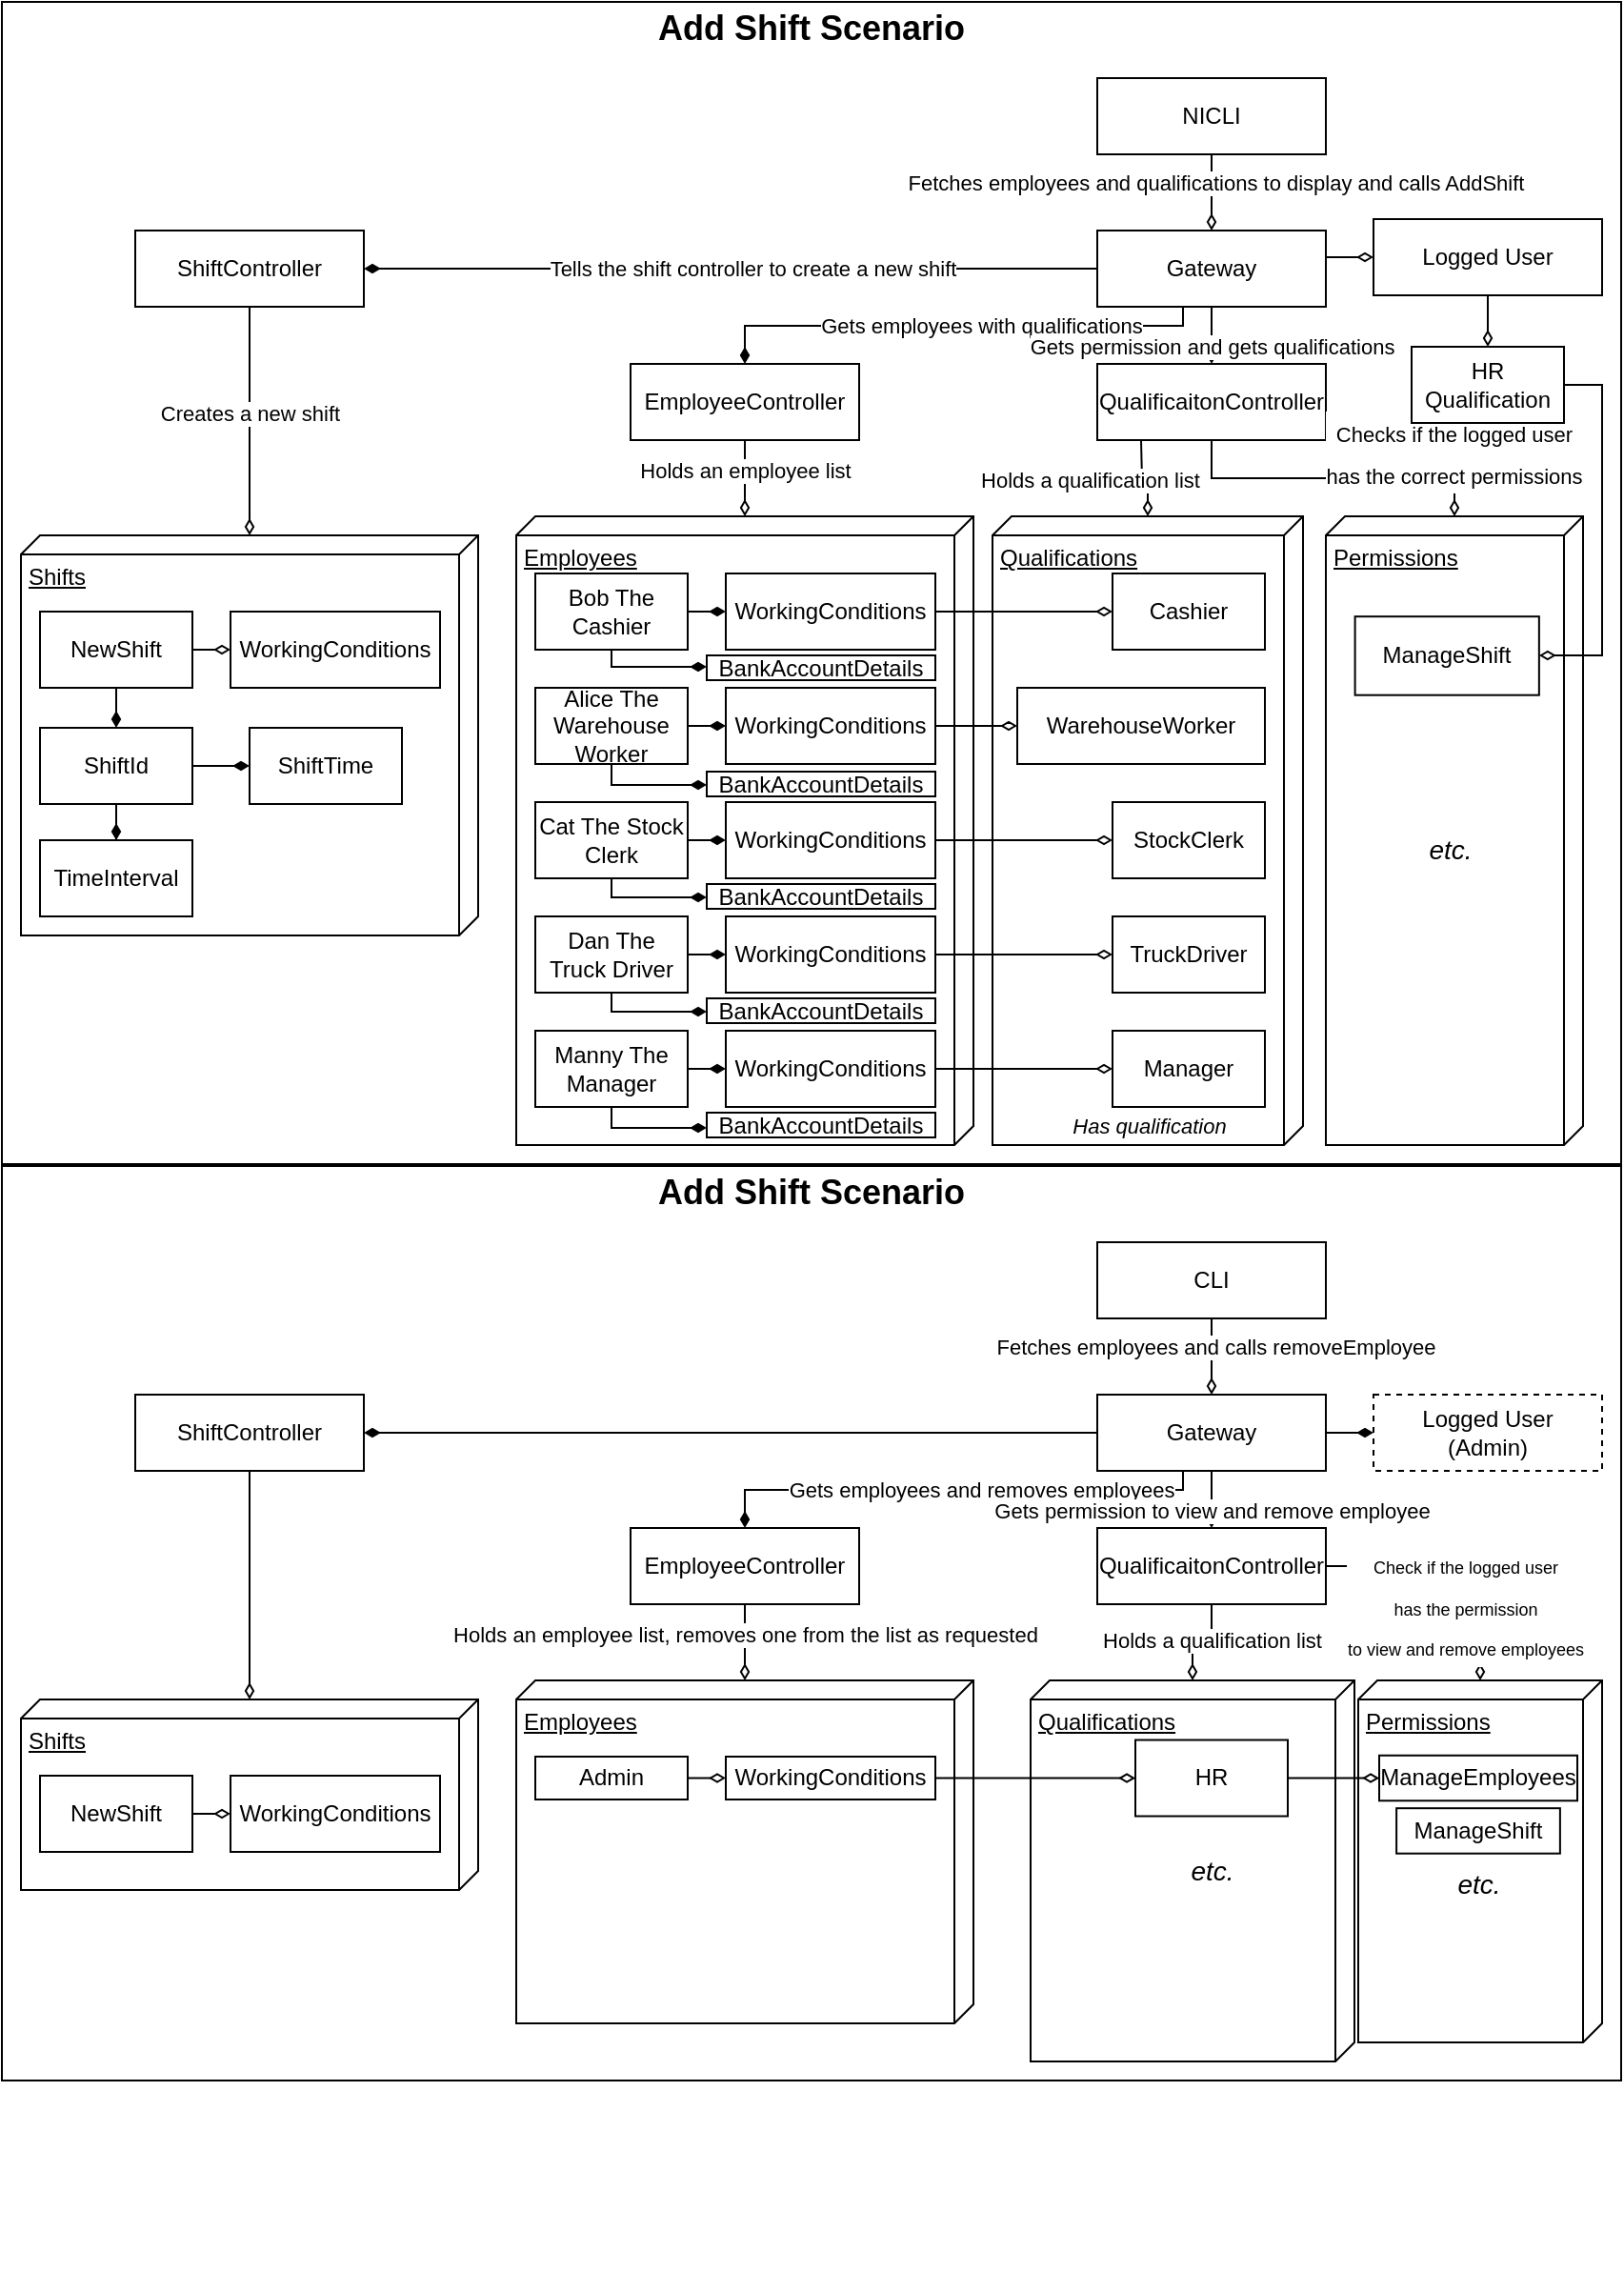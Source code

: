<mxfile version="17.5.0" type="device"><diagram id="x7y2gFrexJOSXQIe6Ngr" name="Page-1"><mxGraphModel dx="436" dy="1509" grid="1" gridSize="10" guides="1" tooltips="1" connect="1" arrows="1" fold="1" page="1" pageScale="1" pageWidth="850" pageHeight="1100" math="0" shadow="0"><root><mxCell id="0"/><mxCell id="1" parent="0"/><mxCell id="nNT-ME15mGdA9s5kfdMO-97" value="" style="group" parent="1" vertex="1" connectable="0"><mxGeometry y="-1" width="850" height="610" as="geometry"/></mxCell><mxCell id="nNT-ME15mGdA9s5kfdMO-95" value="&lt;p style=&quot;margin: 0px ; margin-top: 4px ; text-align: center&quot;&gt;&lt;b&gt;&lt;font style=&quot;font-size: 18px&quot;&gt;Add Shift Scenario&lt;/font&gt;&lt;/b&gt;&lt;/p&gt;" style="verticalAlign=top;align=left;overflow=fill;fontSize=12;fontFamily=Helvetica;html=1;" parent="nNT-ME15mGdA9s5kfdMO-97" vertex="1"><mxGeometry width="850" height="610" as="geometry"/></mxCell><mxCell id="nNT-ME15mGdA9s5kfdMO-96" value="" style="group" parent="nNT-ME15mGdA9s5kfdMO-97" vertex="1" connectable="0"><mxGeometry x="10" y="40" width="830" height="560" as="geometry"/></mxCell><mxCell id="nNT-ME15mGdA9s5kfdMO-5" value="ShiftController" style="rounded=0;whiteSpace=wrap;html=1;" parent="nNT-ME15mGdA9s5kfdMO-96" vertex="1"><mxGeometry x="60" y="80" width="120" height="40" as="geometry"/></mxCell><mxCell id="nNT-ME15mGdA9s5kfdMO-7" value="EmployeeController" style="rounded=0;whiteSpace=wrap;html=1;" parent="nNT-ME15mGdA9s5kfdMO-96" vertex="1"><mxGeometry x="320" y="150" width="120" height="40" as="geometry"/></mxCell><mxCell id="nNT-ME15mGdA9s5kfdMO-8" value="QualificaitonController" style="rounded=0;whiteSpace=wrap;html=1;" parent="nNT-ME15mGdA9s5kfdMO-96" vertex="1"><mxGeometry x="565" y="150" width="120" height="40" as="geometry"/></mxCell><mxCell id="nNT-ME15mGdA9s5kfdMO-38" value="" style="group" parent="nNT-ME15mGdA9s5kfdMO-96" vertex="1" connectable="0"><mxGeometry x="260" y="230" width="240" height="330" as="geometry"/></mxCell><mxCell id="nNT-ME15mGdA9s5kfdMO-31" value="Employees" style="verticalAlign=top;align=left;spacingTop=8;spacingLeft=2;spacingRight=12;shape=cube;size=10;direction=south;fontStyle=4;html=1;" parent="nNT-ME15mGdA9s5kfdMO-38" vertex="1"><mxGeometry width="240" height="330" as="geometry"/></mxCell><mxCell id="nNT-ME15mGdA9s5kfdMO-50" style="edgeStyle=orthogonalEdgeStyle;rounded=0;orthogonalLoop=1;jettySize=auto;html=1;endArrow=diamondThin;endFill=1;" parent="nNT-ME15mGdA9s5kfdMO-38" source="nNT-ME15mGdA9s5kfdMO-12" target="nNT-ME15mGdA9s5kfdMO-32" edge="1"><mxGeometry relative="1" as="geometry"><Array as="points"><mxPoint x="100" y="50"/><mxPoint x="100" y="50"/></Array></mxGeometry></mxCell><mxCell id="nNT-ME15mGdA9s5kfdMO-12" value="Bob The Cashier" style="rounded=0;whiteSpace=wrap;html=1;" parent="nNT-ME15mGdA9s5kfdMO-38" vertex="1"><mxGeometry x="10" y="30" width="80" height="40" as="geometry"/></mxCell><mxCell id="nNT-ME15mGdA9s5kfdMO-49" style="edgeStyle=orthogonalEdgeStyle;rounded=0;orthogonalLoop=1;jettySize=auto;html=1;endArrow=diamondThin;endFill=1;" parent="nNT-ME15mGdA9s5kfdMO-38" source="nNT-ME15mGdA9s5kfdMO-13" target="nNT-ME15mGdA9s5kfdMO-33" edge="1"><mxGeometry relative="1" as="geometry"><Array as="points"><mxPoint x="100" y="110"/><mxPoint x="100" y="110"/></Array></mxGeometry></mxCell><mxCell id="PrtXoSuCr8YAIkFgMdUW-83" style="edgeStyle=orthogonalEdgeStyle;rounded=0;orthogonalLoop=1;jettySize=auto;html=1;endArrow=diamondThin;endFill=1;" edge="1" parent="nNT-ME15mGdA9s5kfdMO-38" source="nNT-ME15mGdA9s5kfdMO-13" target="PrtXoSuCr8YAIkFgMdUW-79"><mxGeometry relative="1" as="geometry"><Array as="points"><mxPoint x="50" y="141"/></Array></mxGeometry></mxCell><mxCell id="nNT-ME15mGdA9s5kfdMO-13" value="Alice The Warehouse Worker" style="rounded=0;whiteSpace=wrap;html=1;" parent="nNT-ME15mGdA9s5kfdMO-38" vertex="1"><mxGeometry x="10" y="90" width="80" height="40" as="geometry"/></mxCell><mxCell id="nNT-ME15mGdA9s5kfdMO-48" style="edgeStyle=orthogonalEdgeStyle;rounded=0;orthogonalLoop=1;jettySize=auto;html=1;endArrow=diamondThin;endFill=1;" parent="nNT-ME15mGdA9s5kfdMO-38" source="nNT-ME15mGdA9s5kfdMO-14" target="nNT-ME15mGdA9s5kfdMO-34" edge="1"><mxGeometry relative="1" as="geometry"><Array as="points"><mxPoint x="100" y="170"/><mxPoint x="100" y="170"/></Array></mxGeometry></mxCell><mxCell id="PrtXoSuCr8YAIkFgMdUW-84" style="edgeStyle=orthogonalEdgeStyle;rounded=0;orthogonalLoop=1;jettySize=auto;html=1;endArrow=diamondThin;endFill=1;" edge="1" parent="nNT-ME15mGdA9s5kfdMO-38" source="nNT-ME15mGdA9s5kfdMO-14" target="PrtXoSuCr8YAIkFgMdUW-80"><mxGeometry relative="1" as="geometry"><Array as="points"><mxPoint x="50" y="200"/></Array></mxGeometry></mxCell><mxCell id="nNT-ME15mGdA9s5kfdMO-14" value="Cat The Stock Clerk" style="rounded=0;whiteSpace=wrap;html=1;" parent="nNT-ME15mGdA9s5kfdMO-38" vertex="1"><mxGeometry x="10" y="150" width="80" height="40" as="geometry"/></mxCell><mxCell id="nNT-ME15mGdA9s5kfdMO-47" style="edgeStyle=orthogonalEdgeStyle;rounded=0;orthogonalLoop=1;jettySize=auto;html=1;endArrow=diamondThin;endFill=1;" parent="nNT-ME15mGdA9s5kfdMO-38" source="nNT-ME15mGdA9s5kfdMO-15" target="nNT-ME15mGdA9s5kfdMO-35" edge="1"><mxGeometry relative="1" as="geometry"><Array as="points"><mxPoint x="100" y="230"/><mxPoint x="100" y="230"/></Array></mxGeometry></mxCell><mxCell id="PrtXoSuCr8YAIkFgMdUW-85" style="edgeStyle=orthogonalEdgeStyle;rounded=0;orthogonalLoop=1;jettySize=auto;html=1;endArrow=diamondThin;endFill=1;" edge="1" parent="nNT-ME15mGdA9s5kfdMO-38" source="nNT-ME15mGdA9s5kfdMO-15" target="PrtXoSuCr8YAIkFgMdUW-81"><mxGeometry relative="1" as="geometry"><Array as="points"><mxPoint x="50" y="260"/></Array></mxGeometry></mxCell><mxCell id="nNT-ME15mGdA9s5kfdMO-15" value="Dan The Truck Driver" style="rounded=0;whiteSpace=wrap;html=1;" parent="nNT-ME15mGdA9s5kfdMO-38" vertex="1"><mxGeometry x="10" y="210" width="80" height="40" as="geometry"/></mxCell><mxCell id="nNT-ME15mGdA9s5kfdMO-46" style="edgeStyle=orthogonalEdgeStyle;rounded=0;orthogonalLoop=1;jettySize=auto;html=1;endArrow=diamondThin;endFill=1;" parent="nNT-ME15mGdA9s5kfdMO-38" source="nNT-ME15mGdA9s5kfdMO-16" target="nNT-ME15mGdA9s5kfdMO-36" edge="1"><mxGeometry relative="1" as="geometry"><Array as="points"><mxPoint x="100" y="290"/><mxPoint x="100" y="290"/></Array></mxGeometry></mxCell><mxCell id="PrtXoSuCr8YAIkFgMdUW-86" style="edgeStyle=orthogonalEdgeStyle;rounded=0;orthogonalLoop=1;jettySize=auto;html=1;endArrow=diamondThin;endFill=1;" edge="1" parent="nNT-ME15mGdA9s5kfdMO-38" source="nNT-ME15mGdA9s5kfdMO-16" target="PrtXoSuCr8YAIkFgMdUW-82"><mxGeometry relative="1" as="geometry"><Array as="points"><mxPoint x="50" y="321"/></Array></mxGeometry></mxCell><mxCell id="nNT-ME15mGdA9s5kfdMO-16" value="Manny The Manager" style="rounded=0;whiteSpace=wrap;html=1;" parent="nNT-ME15mGdA9s5kfdMO-38" vertex="1"><mxGeometry x="10" y="270" width="80" height="40" as="geometry"/></mxCell><mxCell id="nNT-ME15mGdA9s5kfdMO-32" value="WorkingConditions" style="rounded=0;whiteSpace=wrap;html=1;" parent="nNT-ME15mGdA9s5kfdMO-38" vertex="1"><mxGeometry x="110" y="30" width="110" height="40" as="geometry"/></mxCell><mxCell id="nNT-ME15mGdA9s5kfdMO-33" value="WorkingConditions" style="rounded=0;whiteSpace=wrap;html=1;" parent="nNT-ME15mGdA9s5kfdMO-38" vertex="1"><mxGeometry x="110" y="90" width="110" height="40" as="geometry"/></mxCell><mxCell id="nNT-ME15mGdA9s5kfdMO-34" value="WorkingConditions" style="rounded=0;whiteSpace=wrap;html=1;" parent="nNT-ME15mGdA9s5kfdMO-38" vertex="1"><mxGeometry x="110" y="150" width="110" height="40" as="geometry"/></mxCell><mxCell id="nNT-ME15mGdA9s5kfdMO-35" value="WorkingConditions" style="rounded=0;whiteSpace=wrap;html=1;" parent="nNT-ME15mGdA9s5kfdMO-38" vertex="1"><mxGeometry x="110" y="210" width="110" height="40" as="geometry"/></mxCell><mxCell id="nNT-ME15mGdA9s5kfdMO-36" value="WorkingConditions" style="rounded=0;whiteSpace=wrap;html=1;" parent="nNT-ME15mGdA9s5kfdMO-38" vertex="1"><mxGeometry x="110" y="270" width="110" height="40" as="geometry"/></mxCell><mxCell id="PrtXoSuCr8YAIkFgMdUW-79" value="BankAccountDetails" style="rounded=0;whiteSpace=wrap;html=1;" vertex="1" parent="nNT-ME15mGdA9s5kfdMO-38"><mxGeometry x="100" y="134" width="120" height="13" as="geometry"/></mxCell><mxCell id="PrtXoSuCr8YAIkFgMdUW-80" value="BankAccountDetails" style="rounded=0;whiteSpace=wrap;html=1;" vertex="1" parent="nNT-ME15mGdA9s5kfdMO-38"><mxGeometry x="100" y="193" width="120" height="13" as="geometry"/></mxCell><mxCell id="PrtXoSuCr8YAIkFgMdUW-81" value="BankAccountDetails" style="rounded=0;whiteSpace=wrap;html=1;" vertex="1" parent="nNT-ME15mGdA9s5kfdMO-38"><mxGeometry x="100" y="253" width="120" height="13" as="geometry"/></mxCell><mxCell id="PrtXoSuCr8YAIkFgMdUW-82" value="BankAccountDetails" style="rounded=0;whiteSpace=wrap;html=1;" vertex="1" parent="nNT-ME15mGdA9s5kfdMO-38"><mxGeometry x="100" y="313" width="120" height="13" as="geometry"/></mxCell><mxCell id="nNT-ME15mGdA9s5kfdMO-39" value="" style="group" parent="nNT-ME15mGdA9s5kfdMO-96" vertex="1" connectable="0"><mxGeometry x="540" y="230" width="170" height="330" as="geometry"/></mxCell><mxCell id="nNT-ME15mGdA9s5kfdMO-30" value="Qualifications" style="verticalAlign=top;align=left;spacingTop=8;spacingLeft=2;spacingRight=12;shape=cube;size=10;direction=south;fontStyle=4;html=1;" parent="nNT-ME15mGdA9s5kfdMO-39" vertex="1"><mxGeometry x="-30" width="163" height="330" as="geometry"/></mxCell><mxCell id="nNT-ME15mGdA9s5kfdMO-24" value="Cashier" style="rounded=0;whiteSpace=wrap;html=1;" parent="nNT-ME15mGdA9s5kfdMO-39" vertex="1"><mxGeometry x="33" y="30" width="80" height="40" as="geometry"/></mxCell><mxCell id="nNT-ME15mGdA9s5kfdMO-25" value="WarehouseWorker" style="rounded=0;whiteSpace=wrap;html=1;" parent="nNT-ME15mGdA9s5kfdMO-39" vertex="1"><mxGeometry x="-17" y="90" width="130" height="40" as="geometry"/></mxCell><mxCell id="nNT-ME15mGdA9s5kfdMO-26" value="StockClerk" style="rounded=0;whiteSpace=wrap;html=1;" parent="nNT-ME15mGdA9s5kfdMO-39" vertex="1"><mxGeometry x="33" y="150" width="80" height="40" as="geometry"/></mxCell><mxCell id="nNT-ME15mGdA9s5kfdMO-27" value="TruckDriver" style="rounded=0;whiteSpace=wrap;html=1;" parent="nNT-ME15mGdA9s5kfdMO-39" vertex="1"><mxGeometry x="33" y="210" width="80" height="40" as="geometry"/></mxCell><mxCell id="nNT-ME15mGdA9s5kfdMO-28" value="Manager" style="rounded=0;whiteSpace=wrap;html=1;" parent="nNT-ME15mGdA9s5kfdMO-39" vertex="1"><mxGeometry x="33" y="270" width="80" height="40" as="geometry"/></mxCell><mxCell id="nNT-ME15mGdA9s5kfdMO-58" value="&lt;i&gt;Has qualification&lt;/i&gt;" style="text;html=1;align=center;verticalAlign=middle;resizable=0;points=[];autosize=1;strokeColor=none;fillColor=none;fontSize=11;" parent="nNT-ME15mGdA9s5kfdMO-39" vertex="1"><mxGeometry x="1.5" y="310" width="100" height="20" as="geometry"/></mxCell><mxCell id="nNT-ME15mGdA9s5kfdMO-11" style="edgeStyle=orthogonalEdgeStyle;rounded=0;orthogonalLoop=1;jettySize=auto;html=1;exitX=0.5;exitY=1;exitDx=0;exitDy=0;endArrow=diamondThin;endFill=1;" parent="nNT-ME15mGdA9s5kfdMO-96" source="nNT-ME15mGdA9s5kfdMO-5" target="nNT-ME15mGdA9s5kfdMO-5" edge="1"><mxGeometry relative="1" as="geometry"/></mxCell><mxCell id="nNT-ME15mGdA9s5kfdMO-37" style="edgeStyle=orthogonalEdgeStyle;rounded=0;orthogonalLoop=1;jettySize=auto;html=1;endArrow=diamondThin;endFill=0;" parent="nNT-ME15mGdA9s5kfdMO-96" source="nNT-ME15mGdA9s5kfdMO-7" target="nNT-ME15mGdA9s5kfdMO-31" edge="1"><mxGeometry relative="1" as="geometry"/></mxCell><mxCell id="nNT-ME15mGdA9s5kfdMO-56" value="Holds an employee list" style="edgeLabel;html=1;align=center;verticalAlign=middle;resizable=0;points=[];fontSize=11;" parent="nNT-ME15mGdA9s5kfdMO-37" vertex="1" connectable="0"><mxGeometry x="-0.222" relative="1" as="geometry"><mxPoint as="offset"/></mxGeometry></mxCell><mxCell id="nNT-ME15mGdA9s5kfdMO-40" style="edgeStyle=orthogonalEdgeStyle;rounded=0;orthogonalLoop=1;jettySize=auto;html=1;endArrow=diamondThin;endFill=0;" parent="nNT-ME15mGdA9s5kfdMO-96" target="nNT-ME15mGdA9s5kfdMO-30" edge="1"><mxGeometry relative="1" as="geometry"><mxPoint x="588" y="190" as="sourcePoint"/></mxGeometry></mxCell><mxCell id="nNT-ME15mGdA9s5kfdMO-82" value="Holds a qualification list" style="edgeLabel;html=1;align=center;verticalAlign=middle;resizable=0;points=[];fontSize=11;" parent="nNT-ME15mGdA9s5kfdMO-40" vertex="1" connectable="0"><mxGeometry x="-0.246" relative="1" as="geometry"><mxPoint x="-28" y="5" as="offset"/></mxGeometry></mxCell><mxCell id="nNT-ME15mGdA9s5kfdMO-41" style="edgeStyle=orthogonalEdgeStyle;rounded=0;orthogonalLoop=1;jettySize=auto;html=1;endArrow=diamondThin;endFill=0;" parent="nNT-ME15mGdA9s5kfdMO-96" source="nNT-ME15mGdA9s5kfdMO-32" target="nNT-ME15mGdA9s5kfdMO-24" edge="1"><mxGeometry relative="1" as="geometry"/></mxCell><mxCell id="nNT-ME15mGdA9s5kfdMO-42" style="edgeStyle=orthogonalEdgeStyle;rounded=0;orthogonalLoop=1;jettySize=auto;html=1;endArrow=diamondThin;endFill=0;" parent="nNT-ME15mGdA9s5kfdMO-96" source="nNT-ME15mGdA9s5kfdMO-33" target="nNT-ME15mGdA9s5kfdMO-25" edge="1"><mxGeometry relative="1" as="geometry"/></mxCell><mxCell id="nNT-ME15mGdA9s5kfdMO-43" style="edgeStyle=orthogonalEdgeStyle;rounded=0;orthogonalLoop=1;jettySize=auto;html=1;endArrow=diamondThin;endFill=0;" parent="nNT-ME15mGdA9s5kfdMO-96" source="nNT-ME15mGdA9s5kfdMO-34" target="nNT-ME15mGdA9s5kfdMO-26" edge="1"><mxGeometry relative="1" as="geometry"/></mxCell><mxCell id="nNT-ME15mGdA9s5kfdMO-44" style="edgeStyle=orthogonalEdgeStyle;rounded=0;orthogonalLoop=1;jettySize=auto;html=1;endArrow=diamondThin;endFill=0;" parent="nNT-ME15mGdA9s5kfdMO-96" source="nNT-ME15mGdA9s5kfdMO-35" target="nNT-ME15mGdA9s5kfdMO-27" edge="1"><mxGeometry relative="1" as="geometry"/></mxCell><mxCell id="nNT-ME15mGdA9s5kfdMO-45" style="edgeStyle=orthogonalEdgeStyle;rounded=0;orthogonalLoop=1;jettySize=auto;html=1;endArrow=diamondThin;endFill=0;" parent="nNT-ME15mGdA9s5kfdMO-96" source="nNT-ME15mGdA9s5kfdMO-36" target="nNT-ME15mGdA9s5kfdMO-28" edge="1"><mxGeometry relative="1" as="geometry"/></mxCell><mxCell id="nNT-ME15mGdA9s5kfdMO-78" style="edgeStyle=orthogonalEdgeStyle;rounded=0;orthogonalLoop=1;jettySize=auto;html=1;fontSize=11;endArrow=diamondThin;endFill=0;" parent="nNT-ME15mGdA9s5kfdMO-96" source="nNT-ME15mGdA9s5kfdMO-5" target="nNT-ME15mGdA9s5kfdMO-60" edge="1"><mxGeometry relative="1" as="geometry"/></mxCell><mxCell id="nNT-ME15mGdA9s5kfdMO-79" value="Creates a new shift" style="edgeLabel;html=1;align=center;verticalAlign=middle;resizable=0;points=[];fontSize=11;" parent="nNT-ME15mGdA9s5kfdMO-78" vertex="1" connectable="0"><mxGeometry x="-0.07" relative="1" as="geometry"><mxPoint as="offset"/></mxGeometry></mxCell><mxCell id="nNT-ME15mGdA9s5kfdMO-60" value="Shifts" style="verticalAlign=top;align=left;spacingTop=8;spacingLeft=2;spacingRight=12;shape=cube;size=10;direction=south;fontStyle=4;html=1;" parent="nNT-ME15mGdA9s5kfdMO-96" vertex="1"><mxGeometry y="240" width="240" height="210" as="geometry"/></mxCell><mxCell id="PrtXoSuCr8YAIkFgMdUW-70" style="edgeStyle=orthogonalEdgeStyle;rounded=0;orthogonalLoop=1;jettySize=auto;html=1;endArrow=diamondThin;endFill=1;" edge="1" parent="nNT-ME15mGdA9s5kfdMO-96" source="nNT-ME15mGdA9s5kfdMO-62" target="PrtXoSuCr8YAIkFgMdUW-67"><mxGeometry relative="1" as="geometry"/></mxCell><mxCell id="nNT-ME15mGdA9s5kfdMO-62" value="NewShift" style="rounded=0;whiteSpace=wrap;html=1;" parent="nNT-ME15mGdA9s5kfdMO-96" vertex="1"><mxGeometry x="10" y="280" width="80" height="40" as="geometry"/></mxCell><mxCell id="nNT-ME15mGdA9s5kfdMO-71" value="WorkingConditions" style="rounded=0;whiteSpace=wrap;html=1;" parent="nNT-ME15mGdA9s5kfdMO-96" vertex="1"><mxGeometry x="110" y="280" width="110" height="40" as="geometry"/></mxCell><mxCell id="nNT-ME15mGdA9s5kfdMO-61" style="edgeStyle=orthogonalEdgeStyle;rounded=0;orthogonalLoop=1;jettySize=auto;html=1;endArrow=diamondThin;endFill=0;" parent="nNT-ME15mGdA9s5kfdMO-96" source="nNT-ME15mGdA9s5kfdMO-62" target="nNT-ME15mGdA9s5kfdMO-71" edge="1"><mxGeometry relative="1" as="geometry"><Array as="points"><mxPoint x="100" y="300"/><mxPoint x="100" y="300"/></Array></mxGeometry></mxCell><mxCell id="PrtXoSuCr8YAIkFgMdUW-69" style="edgeStyle=orthogonalEdgeStyle;rounded=0;orthogonalLoop=1;jettySize=auto;html=1;endArrow=diamondThin;endFill=1;" edge="1" parent="nNT-ME15mGdA9s5kfdMO-96" source="PrtXoSuCr8YAIkFgMdUW-67" target="PrtXoSuCr8YAIkFgMdUW-68"><mxGeometry relative="1" as="geometry"/></mxCell><mxCell id="PrtXoSuCr8YAIkFgMdUW-72" style="edgeStyle=orthogonalEdgeStyle;rounded=0;orthogonalLoop=1;jettySize=auto;html=1;endArrow=diamondThin;endFill=1;" edge="1" parent="nNT-ME15mGdA9s5kfdMO-96" source="PrtXoSuCr8YAIkFgMdUW-67" target="PrtXoSuCr8YAIkFgMdUW-71"><mxGeometry relative="1" as="geometry"/></mxCell><mxCell id="PrtXoSuCr8YAIkFgMdUW-67" value="ShiftId" style="rounded=0;whiteSpace=wrap;html=1;" vertex="1" parent="nNT-ME15mGdA9s5kfdMO-96"><mxGeometry x="10" y="341" width="80" height="40" as="geometry"/></mxCell><mxCell id="PrtXoSuCr8YAIkFgMdUW-68" value="ShiftTime" style="rounded=0;whiteSpace=wrap;html=1;" vertex="1" parent="nNT-ME15mGdA9s5kfdMO-96"><mxGeometry x="120" y="341" width="80" height="40" as="geometry"/></mxCell><mxCell id="PrtXoSuCr8YAIkFgMdUW-71" value="TimeInterval" style="rounded=0;whiteSpace=wrap;html=1;" vertex="1" parent="nNT-ME15mGdA9s5kfdMO-96"><mxGeometry x="10" y="400" width="80" height="40" as="geometry"/></mxCell><mxCell id="PrtXoSuCr8YAIkFgMdUW-94" style="edgeStyle=orthogonalEdgeStyle;rounded=0;orthogonalLoop=1;jettySize=auto;html=1;endArrow=diamondThin;endFill=0;" edge="1" parent="nNT-ME15mGdA9s5kfdMO-97" source="nNT-ME15mGdA9s5kfdMO-2" target="PrtXoSuCr8YAIkFgMdUW-74"><mxGeometry relative="1" as="geometry"><Array as="points"><mxPoint x="700" y="134"/><mxPoint x="700" y="134"/></Array></mxGeometry></mxCell><mxCell id="nNT-ME15mGdA9s5kfdMO-2" value="Gateway" style="rounded=0;whiteSpace=wrap;html=1;" parent="nNT-ME15mGdA9s5kfdMO-97" vertex="1"><mxGeometry x="575" y="120" width="120" height="40" as="geometry"/></mxCell><mxCell id="nNT-ME15mGdA9s5kfdMO-4" style="edgeStyle=orthogonalEdgeStyle;rounded=0;orthogonalLoop=1;jettySize=auto;html=1;endArrow=diamondThin;endFill=0;" parent="nNT-ME15mGdA9s5kfdMO-97" source="nNT-ME15mGdA9s5kfdMO-1" target="nNT-ME15mGdA9s5kfdMO-2" edge="1"><mxGeometry relative="1" as="geometry"/></mxCell><mxCell id="nNT-ME15mGdA9s5kfdMO-52" value="Fetches employees and qualifications to display and calls AddShift" style="edgeLabel;html=1;align=center;verticalAlign=middle;resizable=0;points=[];" parent="nNT-ME15mGdA9s5kfdMO-4" vertex="1" connectable="0"><mxGeometry x="-0.258" y="2" relative="1" as="geometry"><mxPoint as="offset"/></mxGeometry></mxCell><mxCell id="nNT-ME15mGdA9s5kfdMO-6" style="edgeStyle=orthogonalEdgeStyle;rounded=0;orthogonalLoop=1;jettySize=auto;html=1;endArrow=diamondThin;endFill=1;" parent="nNT-ME15mGdA9s5kfdMO-97" source="nNT-ME15mGdA9s5kfdMO-2" target="nNT-ME15mGdA9s5kfdMO-5" edge="1"><mxGeometry relative="1" as="geometry"><Array as="points"><mxPoint x="240" y="140"/><mxPoint x="240" y="140"/></Array></mxGeometry></mxCell><mxCell id="nNT-ME15mGdA9s5kfdMO-57" value="Tells the shift controller to create a new shift" style="edgeLabel;html=1;align=center;verticalAlign=middle;resizable=0;points=[];fontSize=11;" parent="nNT-ME15mGdA9s5kfdMO-6" vertex="1" connectable="0"><mxGeometry x="-0.043" y="1" relative="1" as="geometry"><mxPoint x="3" y="-1" as="offset"/></mxGeometry></mxCell><mxCell id="nNT-ME15mGdA9s5kfdMO-9" style="edgeStyle=orthogonalEdgeStyle;rounded=0;orthogonalLoop=1;jettySize=auto;html=1;endArrow=diamondThin;endFill=1;" parent="nNT-ME15mGdA9s5kfdMO-97" source="nNT-ME15mGdA9s5kfdMO-2" target="nNT-ME15mGdA9s5kfdMO-7" edge="1"><mxGeometry relative="1" as="geometry"><Array as="points"><mxPoint x="620" y="170"/><mxPoint x="390" y="170"/></Array></mxGeometry></mxCell><mxCell id="nNT-ME15mGdA9s5kfdMO-80" value="Gets employees with qualifications" style="edgeLabel;html=1;align=center;verticalAlign=middle;resizable=0;points=[];fontSize=11;" parent="nNT-ME15mGdA9s5kfdMO-9" vertex="1" connectable="0"><mxGeometry x="-0.105" relative="1" as="geometry"><mxPoint as="offset"/></mxGeometry></mxCell><mxCell id="nNT-ME15mGdA9s5kfdMO-10" style="edgeStyle=orthogonalEdgeStyle;rounded=0;orthogonalLoop=1;jettySize=auto;html=1;endArrow=diamondThin;endFill=1;" parent="nNT-ME15mGdA9s5kfdMO-97" source="nNT-ME15mGdA9s5kfdMO-2" target="nNT-ME15mGdA9s5kfdMO-8" edge="1"><mxGeometry relative="1" as="geometry"/></mxCell><mxCell id="nNT-ME15mGdA9s5kfdMO-81" value="Gets permission and gets qualifications" style="edgeLabel;html=1;align=center;verticalAlign=middle;resizable=0;points=[];fontSize=11;" parent="nNT-ME15mGdA9s5kfdMO-10" vertex="1" connectable="0"><mxGeometry x="0.644" relative="1" as="geometry"><mxPoint as="offset"/></mxGeometry></mxCell><mxCell id="nNT-ME15mGdA9s5kfdMO-1" value="NICLI" style="rounded=0;whiteSpace=wrap;html=1;" parent="nNT-ME15mGdA9s5kfdMO-97" vertex="1"><mxGeometry x="575" y="40" width="120" height="40" as="geometry"/></mxCell><mxCell id="nNT-ME15mGdA9s5kfdMO-84" value="" style="group" parent="nNT-ME15mGdA9s5kfdMO-97" vertex="1" connectable="0"><mxGeometry x="695" y="270" width="135" height="330" as="geometry"/></mxCell><mxCell id="nNT-ME15mGdA9s5kfdMO-94" value="" style="group" parent="nNT-ME15mGdA9s5kfdMO-84" vertex="1" connectable="0"><mxGeometry width="135" height="330" as="geometry"/></mxCell><mxCell id="nNT-ME15mGdA9s5kfdMO-85" value="Permissions" style="verticalAlign=top;align=left;spacingTop=8;spacingLeft=2;spacingRight=12;shape=cube;size=10;direction=south;fontStyle=4;html=1;" parent="nNT-ME15mGdA9s5kfdMO-94" vertex="1"><mxGeometry width="135" height="330" as="geometry"/></mxCell><mxCell id="nNT-ME15mGdA9s5kfdMO-88" value="ManageShift" style="rounded=0;whiteSpace=wrap;html=1;" parent="nNT-ME15mGdA9s5kfdMO-94" vertex="1"><mxGeometry x="15.31" y="52.594" width="96.615" height="41.25" as="geometry"/></mxCell><mxCell id="nNT-ME15mGdA9s5kfdMO-91" value="&lt;i style=&quot;font-size: 14px&quot;&gt;etc.&lt;/i&gt;" style="text;html=1;resizable=0;autosize=1;align=center;verticalAlign=middle;points=[];fillColor=none;strokeColor=none;rounded=0;fontSize=11;" parent="nNT-ME15mGdA9s5kfdMO-94" vertex="1"><mxGeometry x="45.0" y="165" width="40" height="20" as="geometry"/></mxCell><mxCell id="nNT-ME15mGdA9s5kfdMO-165" style="edgeStyle=orthogonalEdgeStyle;rounded=0;orthogonalLoop=1;jettySize=auto;html=1;fontSize=18;endArrow=diamondThin;endFill=0;" parent="nNT-ME15mGdA9s5kfdMO-97" source="nNT-ME15mGdA9s5kfdMO-8" target="nNT-ME15mGdA9s5kfdMO-85" edge="1"><mxGeometry relative="1" as="geometry"/></mxCell><mxCell id="nNT-ME15mGdA9s5kfdMO-166" value="&lt;span style=&quot;font-size: 11px&quot;&gt;Checks if the logged user&lt;/span&gt;&lt;br style=&quot;font-size: 11px&quot;&gt;&lt;span style=&quot;font-size: 11px&quot;&gt;has the correct permissions&lt;/span&gt;" style="edgeLabel;html=1;align=center;verticalAlign=middle;resizable=0;points=[];fontSize=18;" parent="nNT-ME15mGdA9s5kfdMO-165" vertex="1" connectable="0"><mxGeometry x="-0.098" relative="1" as="geometry"><mxPoint x="71" y="-14" as="offset"/></mxGeometry></mxCell><mxCell id="PrtXoSuCr8YAIkFgMdUW-93" style="edgeStyle=orthogonalEdgeStyle;rounded=0;orthogonalLoop=1;jettySize=auto;html=1;endArrow=diamondThin;endFill=0;" edge="1" parent="nNT-ME15mGdA9s5kfdMO-97" source="PrtXoSuCr8YAIkFgMdUW-90" target="nNT-ME15mGdA9s5kfdMO-88"><mxGeometry relative="1" as="geometry"><Array as="points"><mxPoint x="840" y="201"/><mxPoint x="840" y="343"/></Array></mxGeometry></mxCell><mxCell id="PrtXoSuCr8YAIkFgMdUW-90" value="HR Qualification" style="rounded=0;whiteSpace=wrap;html=1;" vertex="1" parent="nNT-ME15mGdA9s5kfdMO-97"><mxGeometry x="740" y="181" width="80" height="40" as="geometry"/></mxCell><mxCell id="PrtXoSuCr8YAIkFgMdUW-92" style="edgeStyle=orthogonalEdgeStyle;rounded=0;orthogonalLoop=1;jettySize=auto;html=1;endArrow=diamondThin;endFill=0;" edge="1" parent="nNT-ME15mGdA9s5kfdMO-97" source="PrtXoSuCr8YAIkFgMdUW-74" target="PrtXoSuCr8YAIkFgMdUW-90"><mxGeometry relative="1" as="geometry"/></mxCell><mxCell id="PrtXoSuCr8YAIkFgMdUW-74" value="Logged User" style="rounded=0;whiteSpace=wrap;html=1;" vertex="1" parent="nNT-ME15mGdA9s5kfdMO-97"><mxGeometry x="720" y="114" width="120" height="40" as="geometry"/></mxCell><mxCell id="nNT-ME15mGdA9s5kfdMO-169" value="&lt;p style=&quot;margin: 0px ; margin-top: 4px ; text-align: center&quot;&gt;&lt;b&gt;&lt;font style=&quot;font-size: 18px&quot;&gt;Add Shift Scenario&lt;/font&gt;&lt;/b&gt;&lt;/p&gt;" style="verticalAlign=top;align=left;overflow=fill;fontSize=12;fontFamily=Helvetica;html=1;" parent="1" vertex="1"><mxGeometry y="610" width="850" height="480" as="geometry"/></mxCell><mxCell id="PrtXoSuCr8YAIkFgMdUW-89" style="edgeStyle=orthogonalEdgeStyle;rounded=0;orthogonalLoop=1;jettySize=auto;html=1;endArrow=diamondThin;endFill=1;" edge="1" parent="1" source="nNT-ME15mGdA9s5kfdMO-224"><mxGeometry relative="1" as="geometry"><mxPoint x="720" y="750" as="targetPoint"/></mxGeometry></mxCell><mxCell id="nNT-ME15mGdA9s5kfdMO-224" value="Gateway" style="rounded=0;whiteSpace=wrap;html=1;" parent="1" vertex="1"><mxGeometry x="575" y="730" width="120" height="40" as="geometry"/></mxCell><mxCell id="nNT-ME15mGdA9s5kfdMO-225" style="edgeStyle=orthogonalEdgeStyle;rounded=0;orthogonalLoop=1;jettySize=auto;html=1;endArrow=diamondThin;endFill=0;" parent="1" source="nNT-ME15mGdA9s5kfdMO-233" target="nNT-ME15mGdA9s5kfdMO-224" edge="1"><mxGeometry relative="1" as="geometry"/></mxCell><mxCell id="nNT-ME15mGdA9s5kfdMO-226" value="Fetches employees and calls removeEmployee" style="edgeLabel;html=1;align=center;verticalAlign=middle;resizable=0;points=[];" parent="nNT-ME15mGdA9s5kfdMO-225" vertex="1" connectable="0"><mxGeometry x="-0.258" y="2" relative="1" as="geometry"><mxPoint as="offset"/></mxGeometry></mxCell><mxCell id="nNT-ME15mGdA9s5kfdMO-227" style="edgeStyle=orthogonalEdgeStyle;rounded=0;orthogonalLoop=1;jettySize=auto;html=1;endArrow=diamondThin;endFill=1;" parent="1" source="nNT-ME15mGdA9s5kfdMO-224" target="nNT-ME15mGdA9s5kfdMO-171" edge="1"><mxGeometry relative="1" as="geometry"><Array as="points"><mxPoint x="240" y="750"/><mxPoint x="240" y="750"/></Array></mxGeometry></mxCell><mxCell id="nNT-ME15mGdA9s5kfdMO-229" style="edgeStyle=orthogonalEdgeStyle;rounded=0;orthogonalLoop=1;jettySize=auto;html=1;endArrow=diamondThin;endFill=1;" parent="1" source="nNT-ME15mGdA9s5kfdMO-224" target="nNT-ME15mGdA9s5kfdMO-172" edge="1"><mxGeometry relative="1" as="geometry"><Array as="points"><mxPoint x="620" y="780"/><mxPoint x="390" y="780"/></Array></mxGeometry></mxCell><mxCell id="nNT-ME15mGdA9s5kfdMO-230" value="Gets employees and removes employees" style="edgeLabel;html=1;align=center;verticalAlign=middle;resizable=0;points=[];fontSize=11;" parent="nNT-ME15mGdA9s5kfdMO-229" vertex="1" connectable="0"><mxGeometry x="-0.105" relative="1" as="geometry"><mxPoint as="offset"/></mxGeometry></mxCell><mxCell id="nNT-ME15mGdA9s5kfdMO-231" style="edgeStyle=orthogonalEdgeStyle;rounded=0;orthogonalLoop=1;jettySize=auto;html=1;endArrow=diamondThin;endFill=1;" parent="1" source="nNT-ME15mGdA9s5kfdMO-224" target="nNT-ME15mGdA9s5kfdMO-175" edge="1"><mxGeometry relative="1" as="geometry"/></mxCell><mxCell id="nNT-ME15mGdA9s5kfdMO-232" value="Gets permission to view and remove employee" style="edgeLabel;html=1;align=center;verticalAlign=middle;resizable=0;points=[];fontSize=11;" parent="nNT-ME15mGdA9s5kfdMO-231" vertex="1" connectable="0"><mxGeometry x="0.644" relative="1" as="geometry"><mxPoint as="offset"/></mxGeometry></mxCell><mxCell id="nNT-ME15mGdA9s5kfdMO-233" value="CLI" style="rounded=0;whiteSpace=wrap;html=1;" parent="1" vertex="1"><mxGeometry x="575" y="650" width="120" height="40" as="geometry"/></mxCell><mxCell id="nNT-ME15mGdA9s5kfdMO-171" value="ShiftController" style="rounded=0;whiteSpace=wrap;html=1;" parent="1" vertex="1"><mxGeometry x="70" y="730" width="120" height="40" as="geometry"/></mxCell><mxCell id="nNT-ME15mGdA9s5kfdMO-172" value="EmployeeController" style="rounded=0;whiteSpace=wrap;html=1;" parent="1" vertex="1"><mxGeometry x="330" y="800" width="120" height="40" as="geometry"/></mxCell><mxCell id="nNT-ME15mGdA9s5kfdMO-173" style="edgeStyle=orthogonalEdgeStyle;rounded=0;orthogonalLoop=1;jettySize=auto;html=1;fontSize=18;endArrow=diamondThin;endFill=0;" parent="1" source="nNT-ME15mGdA9s5kfdMO-175" target="nNT-ME15mGdA9s5kfdMO-207" edge="1"><mxGeometry relative="1" as="geometry"/></mxCell><mxCell id="nNT-ME15mGdA9s5kfdMO-174" value="&lt;span style=&quot;font-size: 9px&quot;&gt;Check if the logged user &lt;br&gt;has the permission &lt;br&gt;to view and remove employees&lt;/span&gt;" style="edgeLabel;html=1;align=center;verticalAlign=middle;resizable=0;points=[];fontSize=18;" parent="nNT-ME15mGdA9s5kfdMO-173" vertex="1" connectable="0"><mxGeometry x="-0.098" relative="1" as="geometry"><mxPoint x="9" y="20" as="offset"/></mxGeometry></mxCell><mxCell id="nNT-ME15mGdA9s5kfdMO-175" value="QualificaitonController" style="rounded=0;whiteSpace=wrap;html=1;" parent="1" vertex="1"><mxGeometry x="575" y="800" width="120" height="40" as="geometry"/></mxCell><mxCell id="nNT-ME15mGdA9s5kfdMO-176" value="" style="group" parent="1" vertex="1" connectable="0"><mxGeometry x="270" y="880" width="240" height="180" as="geometry"/></mxCell><mxCell id="nNT-ME15mGdA9s5kfdMO-177" value="Employees" style="verticalAlign=top;align=left;spacingTop=8;spacingLeft=2;spacingRight=12;shape=cube;size=10;direction=south;fontStyle=4;html=1;" parent="nNT-ME15mGdA9s5kfdMO-176" vertex="1"><mxGeometry width="240" height="180" as="geometry"/></mxCell><mxCell id="nNT-ME15mGdA9s5kfdMO-178" style="edgeStyle=orthogonalEdgeStyle;rounded=0;orthogonalLoop=1;jettySize=auto;html=1;endArrow=diamondThin;endFill=0;" parent="nNT-ME15mGdA9s5kfdMO-176" source="nNT-ME15mGdA9s5kfdMO-179" target="nNT-ME15mGdA9s5kfdMO-188" edge="1"><mxGeometry relative="1" as="geometry"><Array as="points"><mxPoint x="80" y="50"/><mxPoint x="80" y="50"/></Array></mxGeometry></mxCell><mxCell id="nNT-ME15mGdA9s5kfdMO-179" value="Admin" style="rounded=0;whiteSpace=wrap;html=1;" parent="nNT-ME15mGdA9s5kfdMO-176" vertex="1"><mxGeometry x="10" y="40.005" width="80" height="22.5" as="geometry"/></mxCell><mxCell id="nNT-ME15mGdA9s5kfdMO-188" value="WorkingConditions" style="rounded=0;whiteSpace=wrap;html=1;" parent="nNT-ME15mGdA9s5kfdMO-176" vertex="1"><mxGeometry x="110" y="40.005" width="110" height="22.5" as="geometry"/></mxCell><mxCell id="nNT-ME15mGdA9s5kfdMO-193" value="" style="group" parent="1" vertex="1" connectable="0"><mxGeometry x="550" y="880" width="170" height="320" as="geometry"/></mxCell><mxCell id="nNT-ME15mGdA9s5kfdMO-194" value="Qualifications" style="verticalAlign=top;align=left;spacingTop=8;spacingLeft=2;spacingRight=12;shape=cube;size=10;direction=south;fontStyle=4;html=1;" parent="nNT-ME15mGdA9s5kfdMO-193" vertex="1"><mxGeometry x="-10" width="170" height="200" as="geometry"/></mxCell><mxCell id="nNT-ME15mGdA9s5kfdMO-195" value="HR" style="rounded=0;whiteSpace=wrap;html=1;" parent="nNT-ME15mGdA9s5kfdMO-193" vertex="1"><mxGeometry x="45" y="31.26" width="80" height="40" as="geometry"/></mxCell><mxCell id="nNT-ME15mGdA9s5kfdMO-238" value="&lt;i style=&quot;font-size: 14px&quot;&gt;etc.&lt;/i&gt;" style="text;html=1;resizable=0;autosize=1;align=center;verticalAlign=middle;points=[];fillColor=none;strokeColor=none;rounded=0;fontSize=11;" parent="nNT-ME15mGdA9s5kfdMO-193" vertex="1"><mxGeometry x="65" y="90" width="40" height="20" as="geometry"/></mxCell><mxCell id="nNT-ME15mGdA9s5kfdMO-200" value="" style="group" parent="1" vertex="1" connectable="0"><mxGeometry x="10" y="890" width="240" height="100" as="geometry"/></mxCell><mxCell id="nNT-ME15mGdA9s5kfdMO-201" value="Shifts" style="verticalAlign=top;align=left;spacingTop=8;spacingLeft=2;spacingRight=12;shape=cube;size=10;direction=south;fontStyle=4;html=1;" parent="nNT-ME15mGdA9s5kfdMO-200" vertex="1"><mxGeometry width="240" height="100" as="geometry"/></mxCell><mxCell id="nNT-ME15mGdA9s5kfdMO-202" value="NewShift" style="rounded=0;whiteSpace=wrap;html=1;" parent="nNT-ME15mGdA9s5kfdMO-200" vertex="1"><mxGeometry x="10" y="40" width="80" height="40" as="geometry"/></mxCell><mxCell id="nNT-ME15mGdA9s5kfdMO-203" value="WorkingConditions" style="rounded=0;whiteSpace=wrap;html=1;" parent="nNT-ME15mGdA9s5kfdMO-200" vertex="1"><mxGeometry x="110" y="40" width="110" height="40" as="geometry"/></mxCell><mxCell id="nNT-ME15mGdA9s5kfdMO-204" style="edgeStyle=orthogonalEdgeStyle;rounded=0;orthogonalLoop=1;jettySize=auto;html=1;endArrow=diamondThin;endFill=0;" parent="nNT-ME15mGdA9s5kfdMO-200" source="nNT-ME15mGdA9s5kfdMO-202" target="nNT-ME15mGdA9s5kfdMO-203" edge="1"><mxGeometry relative="1" as="geometry"><Array as="points"><mxPoint x="100" y="60"/><mxPoint x="100" y="60"/></Array></mxGeometry></mxCell><mxCell id="nNT-ME15mGdA9s5kfdMO-205" value="" style="group" parent="1" vertex="1" connectable="0"><mxGeometry x="720" y="880" width="120" height="190" as="geometry"/></mxCell><mxCell id="nNT-ME15mGdA9s5kfdMO-206" value="" style="group" parent="nNT-ME15mGdA9s5kfdMO-205" vertex="1" connectable="0"><mxGeometry width="120" height="190" as="geometry"/></mxCell><mxCell id="nNT-ME15mGdA9s5kfdMO-207" value="Permissions" style="verticalAlign=top;align=left;spacingTop=8;spacingLeft=2;spacingRight=12;shape=cube;size=10;direction=south;fontStyle=4;html=1;" parent="nNT-ME15mGdA9s5kfdMO-206" vertex="1"><mxGeometry x="-8" width="128" height="190" as="geometry"/></mxCell><mxCell id="nNT-ME15mGdA9s5kfdMO-208" value="ManageEmployees" style="rounded=0;whiteSpace=wrap;html=1;" parent="nNT-ME15mGdA9s5kfdMO-206" vertex="1"><mxGeometry x="3" y="39.386" width="104.0" height="23.75" as="geometry"/></mxCell><mxCell id="nNT-ME15mGdA9s5kfdMO-209" value="ManageShift" style="rounded=0;whiteSpace=wrap;html=1;" parent="nNT-ME15mGdA9s5kfdMO-206" vertex="1"><mxGeometry x="12.06" y="67.094" width="85.88" height="23.75" as="geometry"/></mxCell><mxCell id="nNT-ME15mGdA9s5kfdMO-210" value="&lt;i style=&quot;font-size: 14px&quot;&gt;etc.&lt;/i&gt;" style="text;html=1;resizable=0;autosize=1;align=center;verticalAlign=middle;points=[];fillColor=none;strokeColor=none;rounded=0;fontSize=11;" parent="nNT-ME15mGdA9s5kfdMO-206" vertex="1"><mxGeometry x="35.0" y="96.781" width="40" height="20" as="geometry"/></mxCell><mxCell id="nNT-ME15mGdA9s5kfdMO-211" style="edgeStyle=orthogonalEdgeStyle;rounded=0;orthogonalLoop=1;jettySize=auto;html=1;exitX=0.5;exitY=1;exitDx=0;exitDy=0;endArrow=diamondThin;endFill=1;" parent="1" source="nNT-ME15mGdA9s5kfdMO-171" target="nNT-ME15mGdA9s5kfdMO-171" edge="1"><mxGeometry relative="1" as="geometry"/></mxCell><mxCell id="nNT-ME15mGdA9s5kfdMO-212" style="edgeStyle=orthogonalEdgeStyle;rounded=0;orthogonalLoop=1;jettySize=auto;html=1;endArrow=diamondThin;endFill=0;" parent="1" source="nNT-ME15mGdA9s5kfdMO-172" target="nNT-ME15mGdA9s5kfdMO-177" edge="1"><mxGeometry relative="1" as="geometry"/></mxCell><mxCell id="nNT-ME15mGdA9s5kfdMO-213" value="Holds an employee list, removes one from the list as requested" style="edgeLabel;html=1;align=center;verticalAlign=middle;resizable=0;points=[];fontSize=11;" parent="nNT-ME15mGdA9s5kfdMO-212" vertex="1" connectable="0"><mxGeometry x="-0.222" relative="1" as="geometry"><mxPoint as="offset"/></mxGeometry></mxCell><mxCell id="nNT-ME15mGdA9s5kfdMO-214" style="edgeStyle=orthogonalEdgeStyle;rounded=0;orthogonalLoop=1;jettySize=auto;html=1;endArrow=diamondThin;endFill=0;" parent="1" source="nNT-ME15mGdA9s5kfdMO-175" target="nNT-ME15mGdA9s5kfdMO-194" edge="1"><mxGeometry relative="1" as="geometry"/></mxCell><mxCell id="nNT-ME15mGdA9s5kfdMO-215" value="Holds a qualification list" style="edgeLabel;html=1;align=center;verticalAlign=middle;resizable=0;points=[];fontSize=11;" parent="nNT-ME15mGdA9s5kfdMO-214" vertex="1" connectable="0"><mxGeometry x="-0.246" relative="1" as="geometry"><mxPoint as="offset"/></mxGeometry></mxCell><mxCell id="nNT-ME15mGdA9s5kfdMO-216" style="edgeStyle=orthogonalEdgeStyle;rounded=0;orthogonalLoop=1;jettySize=auto;html=1;endArrow=diamondThin;endFill=0;" parent="1" source="nNT-ME15mGdA9s5kfdMO-188" target="nNT-ME15mGdA9s5kfdMO-195" edge="1"><mxGeometry relative="1" as="geometry"/></mxCell><mxCell id="nNT-ME15mGdA9s5kfdMO-221" style="edgeStyle=orthogonalEdgeStyle;rounded=0;orthogonalLoop=1;jettySize=auto;html=1;fontSize=11;endArrow=diamondThin;endFill=0;" parent="1" source="nNT-ME15mGdA9s5kfdMO-171" target="nNT-ME15mGdA9s5kfdMO-201" edge="1"><mxGeometry relative="1" as="geometry"/></mxCell><mxCell id="nNT-ME15mGdA9s5kfdMO-239" style="edgeStyle=orthogonalEdgeStyle;rounded=0;orthogonalLoop=1;jettySize=auto;html=1;fontSize=9;endArrow=diamondThin;endFill=0;" parent="1" source="nNT-ME15mGdA9s5kfdMO-195" target="nNT-ME15mGdA9s5kfdMO-208" edge="1"><mxGeometry relative="1" as="geometry"><Array as="points"><mxPoint x="775" y="930"/></Array></mxGeometry></mxCell><mxCell id="PrtXoSuCr8YAIkFgMdUW-77" value="BankAccountDetails" style="rounded=0;whiteSpace=wrap;html=1;" vertex="1" parent="1"><mxGeometry x="370" y="342" width="120" height="13" as="geometry"/></mxCell><mxCell id="PrtXoSuCr8YAIkFgMdUW-78" style="edgeStyle=orthogonalEdgeStyle;rounded=0;orthogonalLoop=1;jettySize=auto;html=1;endArrow=diamondThin;endFill=1;" edge="1" parent="1" source="nNT-ME15mGdA9s5kfdMO-12" target="PrtXoSuCr8YAIkFgMdUW-77"><mxGeometry relative="1" as="geometry"><Array as="points"><mxPoint x="320" y="348"/></Array></mxGeometry></mxCell><mxCell id="PrtXoSuCr8YAIkFgMdUW-97" value="Logged User&lt;br&gt;(Admin)" style="rounded=0;whiteSpace=wrap;html=1;dashed=1;" vertex="1" parent="1"><mxGeometry x="720" y="730" width="120" height="40" as="geometry"/></mxCell></root></mxGraphModel></diagram></mxfile>